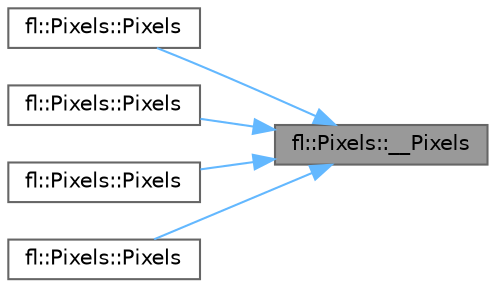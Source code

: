 digraph "fl::Pixels::__Pixels"
{
 // LATEX_PDF_SIZE
  bgcolor="transparent";
  edge [fontname=Helvetica,fontsize=10,labelfontname=Helvetica,labelfontsize=10];
  node [fontname=Helvetica,fontsize=10,shape=box,height=0.2,width=0.4];
  rankdir="RL";
  Node1 [id="Node000001",label="fl::Pixels::__Pixels",height=0.2,width=0.4,color="gray40", fillcolor="grey60", style="filled", fontcolor="black",tooltip=" "];
  Node1 -> Node2 [id="edge1_Node000001_Node000002",dir="back",color="steelblue1",style="solid",tooltip=" "];
  Node2 [id="Node000002",label="fl::Pixels::Pixels",height=0.2,width=0.4,color="grey40", fillcolor="white", style="filled",URL="$df/d0f/classfl_1_1_pixels_a24259019af9c55c21aaa8dad0cbb83f3.html#a24259019af9c55c21aaa8dad0cbb83f3",tooltip=" "];
  Node1 -> Node3 [id="edge2_Node000001_Node000003",dir="back",color="steelblue1",style="solid",tooltip=" "];
  Node3 [id="Node000003",label="fl::Pixels::Pixels",height=0.2,width=0.4,color="grey40", fillcolor="white", style="filled",URL="$df/d0f/classfl_1_1_pixels_a624d3453ab525d79e6549cb6e8c73953.html#a624d3453ab525d79e6549cb6e8c73953",tooltip=" "];
  Node1 -> Node4 [id="edge3_Node000001_Node000004",dir="back",color="steelblue1",style="solid",tooltip=" "];
  Node4 [id="Node000004",label="fl::Pixels::Pixels",height=0.2,width=0.4,color="grey40", fillcolor="white", style="filled",URL="$df/d0f/classfl_1_1_pixels_ab716e51f017793aed5ad1bd040751b8c.html#ab716e51f017793aed5ad1bd040751b8c",tooltip=" "];
  Node1 -> Node5 [id="edge4_Node000001_Node000005",dir="back",color="steelblue1",style="solid",tooltip=" "];
  Node5 [id="Node000005",label="fl::Pixels::Pixels",height=0.2,width=0.4,color="grey40", fillcolor="white", style="filled",URL="$df/d0f/classfl_1_1_pixels_a7c291ae156a1826193b86eae10b1ed16.html#a7c291ae156a1826193b86eae10b1ed16",tooltip=" "];
}
